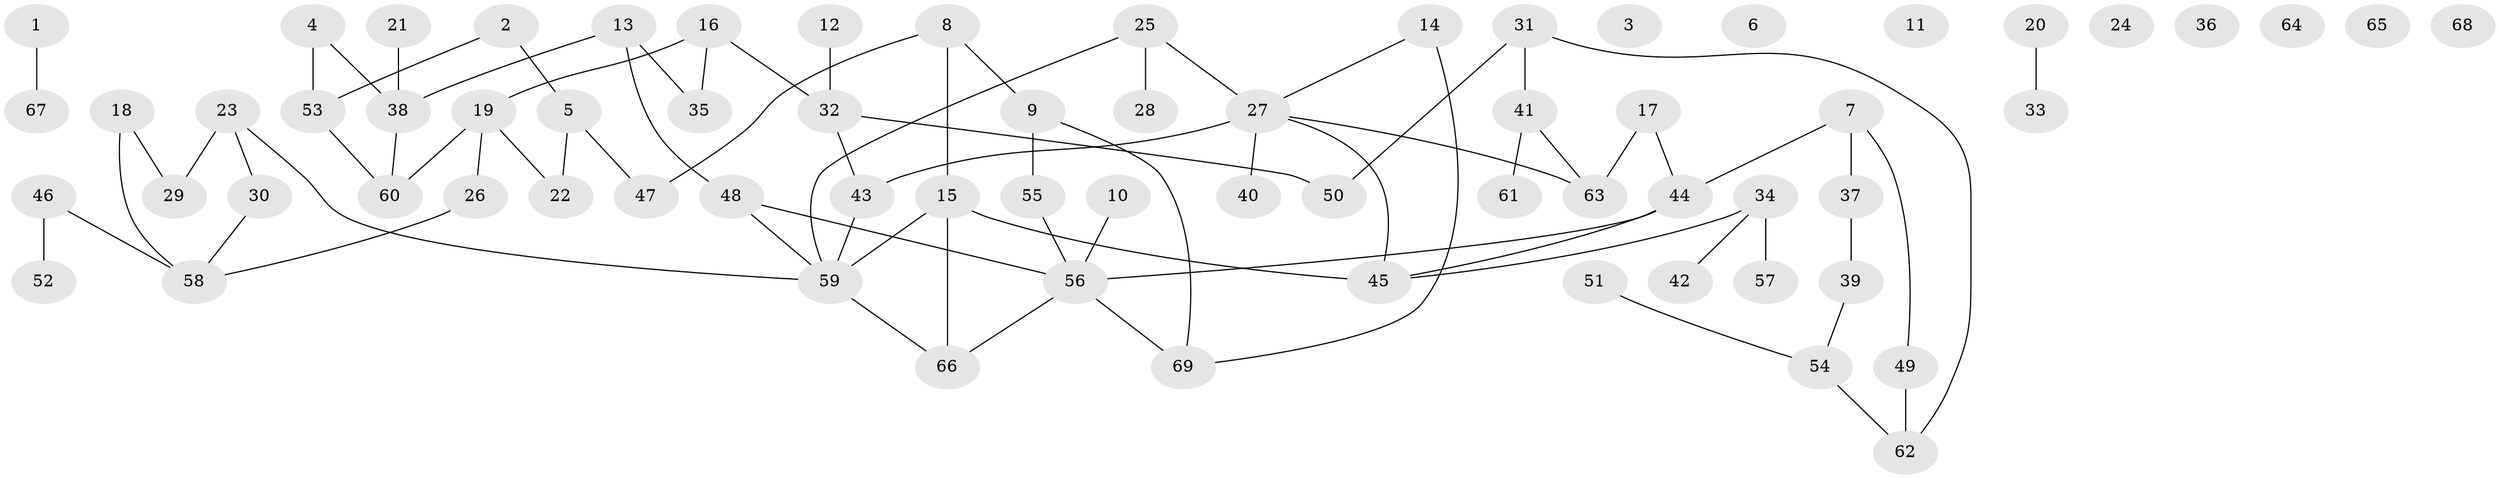 // coarse degree distribution, {1: 0.2916666666666667, 0: 0.16666666666666666, 4: 0.08333333333333333, 2: 0.16666666666666666, 5: 0.020833333333333332, 3: 0.22916666666666666, 7: 0.041666666666666664}
// Generated by graph-tools (version 1.1) at 2025/43/03/04/25 21:43:19]
// undirected, 69 vertices, 77 edges
graph export_dot {
graph [start="1"]
  node [color=gray90,style=filled];
  1;
  2;
  3;
  4;
  5;
  6;
  7;
  8;
  9;
  10;
  11;
  12;
  13;
  14;
  15;
  16;
  17;
  18;
  19;
  20;
  21;
  22;
  23;
  24;
  25;
  26;
  27;
  28;
  29;
  30;
  31;
  32;
  33;
  34;
  35;
  36;
  37;
  38;
  39;
  40;
  41;
  42;
  43;
  44;
  45;
  46;
  47;
  48;
  49;
  50;
  51;
  52;
  53;
  54;
  55;
  56;
  57;
  58;
  59;
  60;
  61;
  62;
  63;
  64;
  65;
  66;
  67;
  68;
  69;
  1 -- 67;
  2 -- 5;
  2 -- 53;
  4 -- 38;
  4 -- 53;
  5 -- 22;
  5 -- 47;
  7 -- 37;
  7 -- 44;
  7 -- 49;
  8 -- 9;
  8 -- 15;
  8 -- 47;
  9 -- 55;
  9 -- 69;
  10 -- 56;
  12 -- 32;
  13 -- 35;
  13 -- 38;
  13 -- 48;
  14 -- 27;
  14 -- 69;
  15 -- 45;
  15 -- 59;
  15 -- 66;
  16 -- 19;
  16 -- 32;
  16 -- 35;
  17 -- 44;
  17 -- 63;
  18 -- 29;
  18 -- 58;
  19 -- 22;
  19 -- 26;
  19 -- 60;
  20 -- 33;
  21 -- 38;
  23 -- 29;
  23 -- 30;
  23 -- 59;
  25 -- 27;
  25 -- 28;
  25 -- 59;
  26 -- 58;
  27 -- 40;
  27 -- 43;
  27 -- 45;
  27 -- 63;
  30 -- 58;
  31 -- 41;
  31 -- 50;
  31 -- 62;
  32 -- 43;
  32 -- 50;
  34 -- 42;
  34 -- 45;
  34 -- 57;
  37 -- 39;
  38 -- 60;
  39 -- 54;
  41 -- 61;
  41 -- 63;
  43 -- 59;
  44 -- 45;
  44 -- 56;
  46 -- 52;
  46 -- 58;
  48 -- 56;
  48 -- 59;
  49 -- 62;
  51 -- 54;
  53 -- 60;
  54 -- 62;
  55 -- 56;
  56 -- 66;
  56 -- 69;
  59 -- 66;
}
